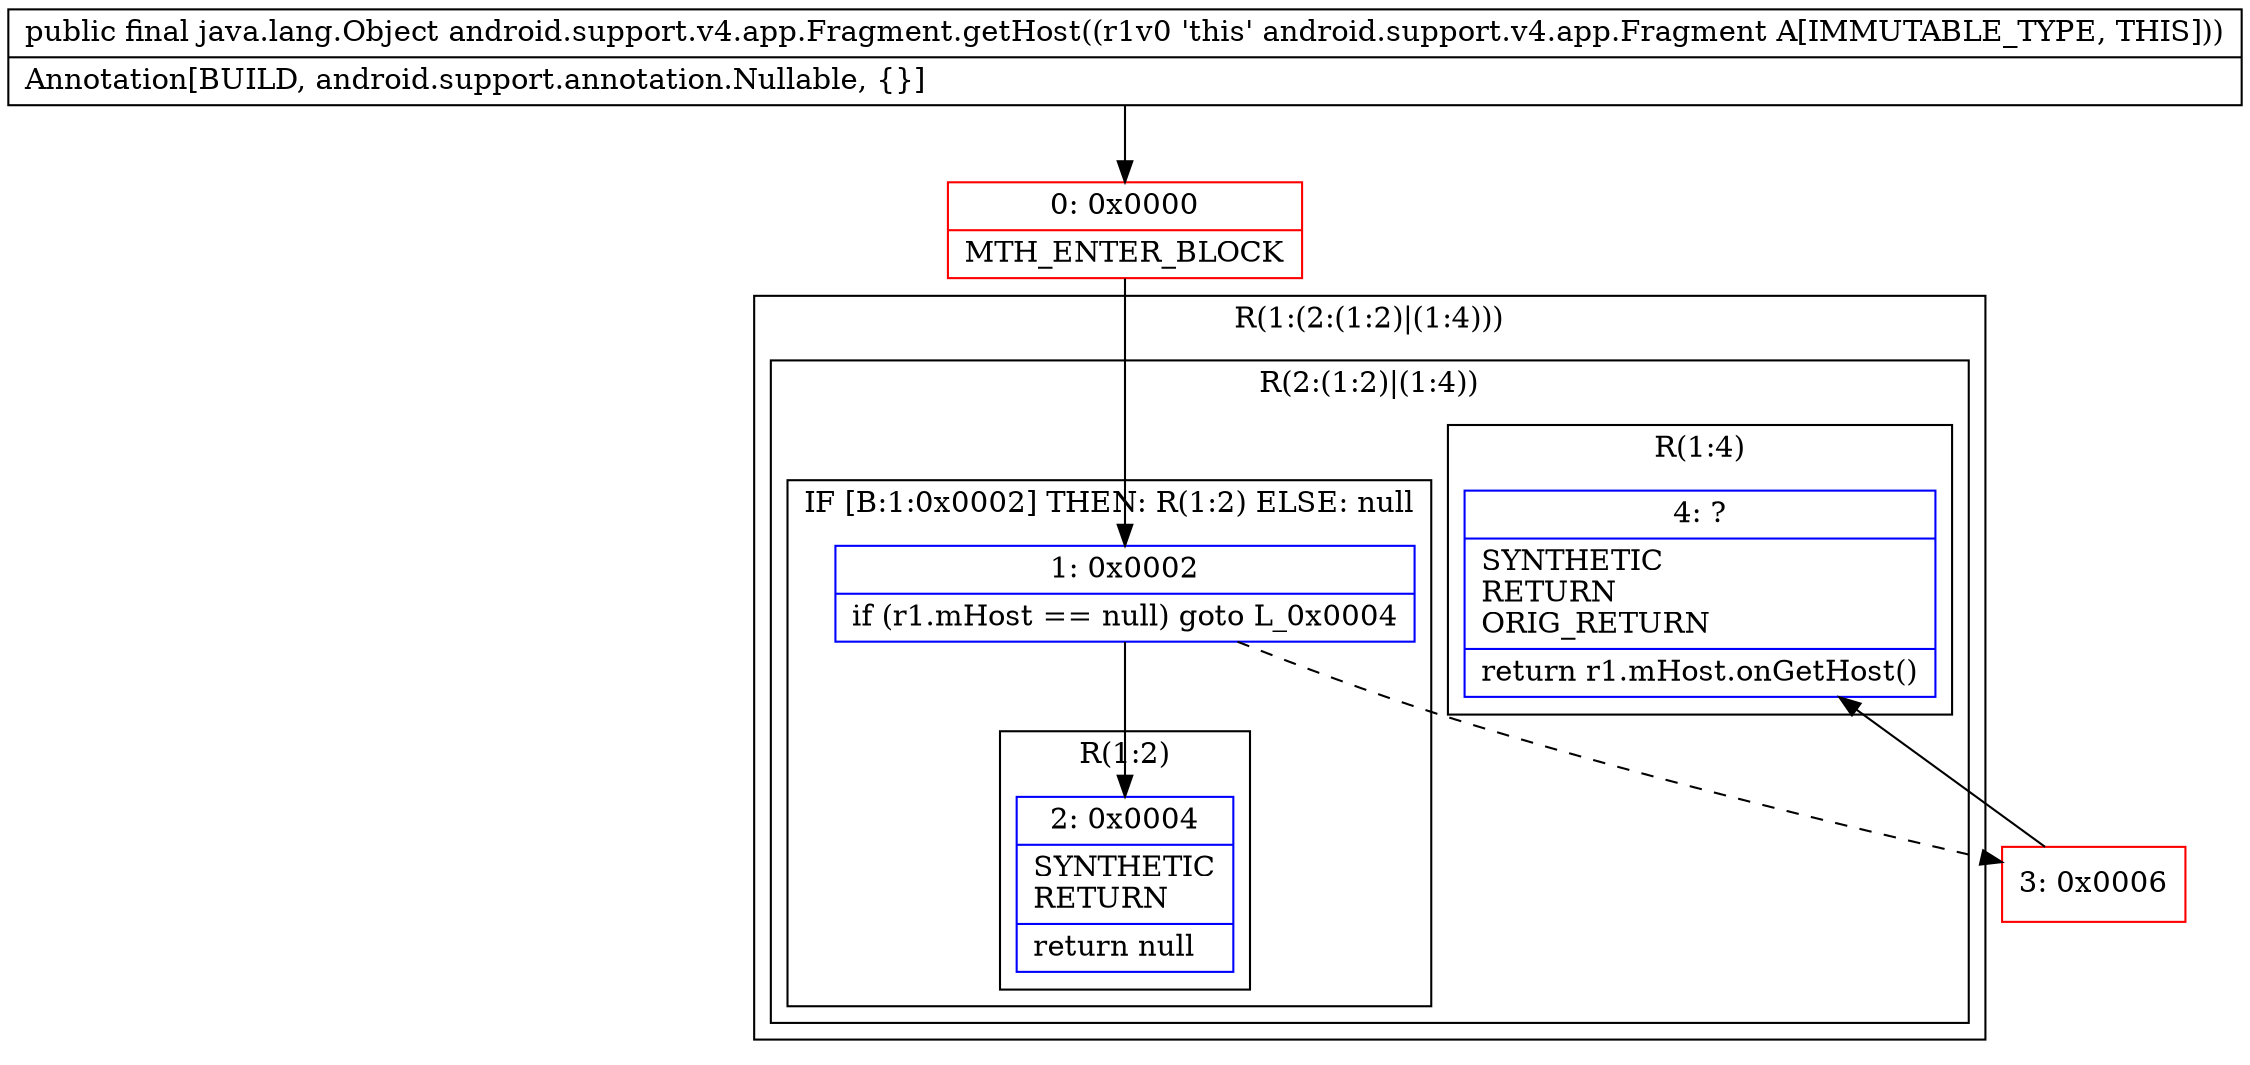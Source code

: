 digraph "CFG forandroid.support.v4.app.Fragment.getHost()Ljava\/lang\/Object;" {
subgraph cluster_Region_217231060 {
label = "R(1:(2:(1:2)|(1:4)))";
node [shape=record,color=blue];
subgraph cluster_Region_779328657 {
label = "R(2:(1:2)|(1:4))";
node [shape=record,color=blue];
subgraph cluster_IfRegion_2143022908 {
label = "IF [B:1:0x0002] THEN: R(1:2) ELSE: null";
node [shape=record,color=blue];
Node_1 [shape=record,label="{1\:\ 0x0002|if (r1.mHost == null) goto L_0x0004\l}"];
subgraph cluster_Region_979856521 {
label = "R(1:2)";
node [shape=record,color=blue];
Node_2 [shape=record,label="{2\:\ 0x0004|SYNTHETIC\lRETURN\l|return null\l}"];
}
}
subgraph cluster_Region_603648287 {
label = "R(1:4)";
node [shape=record,color=blue];
Node_4 [shape=record,label="{4\:\ ?|SYNTHETIC\lRETURN\lORIG_RETURN\l|return r1.mHost.onGetHost()\l}"];
}
}
}
Node_0 [shape=record,color=red,label="{0\:\ 0x0000|MTH_ENTER_BLOCK\l}"];
Node_3 [shape=record,color=red,label="{3\:\ 0x0006}"];
MethodNode[shape=record,label="{public final java.lang.Object android.support.v4.app.Fragment.getHost((r1v0 'this' android.support.v4.app.Fragment A[IMMUTABLE_TYPE, THIS]))  | Annotation[BUILD, android.support.annotation.Nullable, \{\}]\l}"];
MethodNode -> Node_0;
Node_1 -> Node_2;
Node_1 -> Node_3[style=dashed];
Node_0 -> Node_1;
Node_3 -> Node_4;
}

